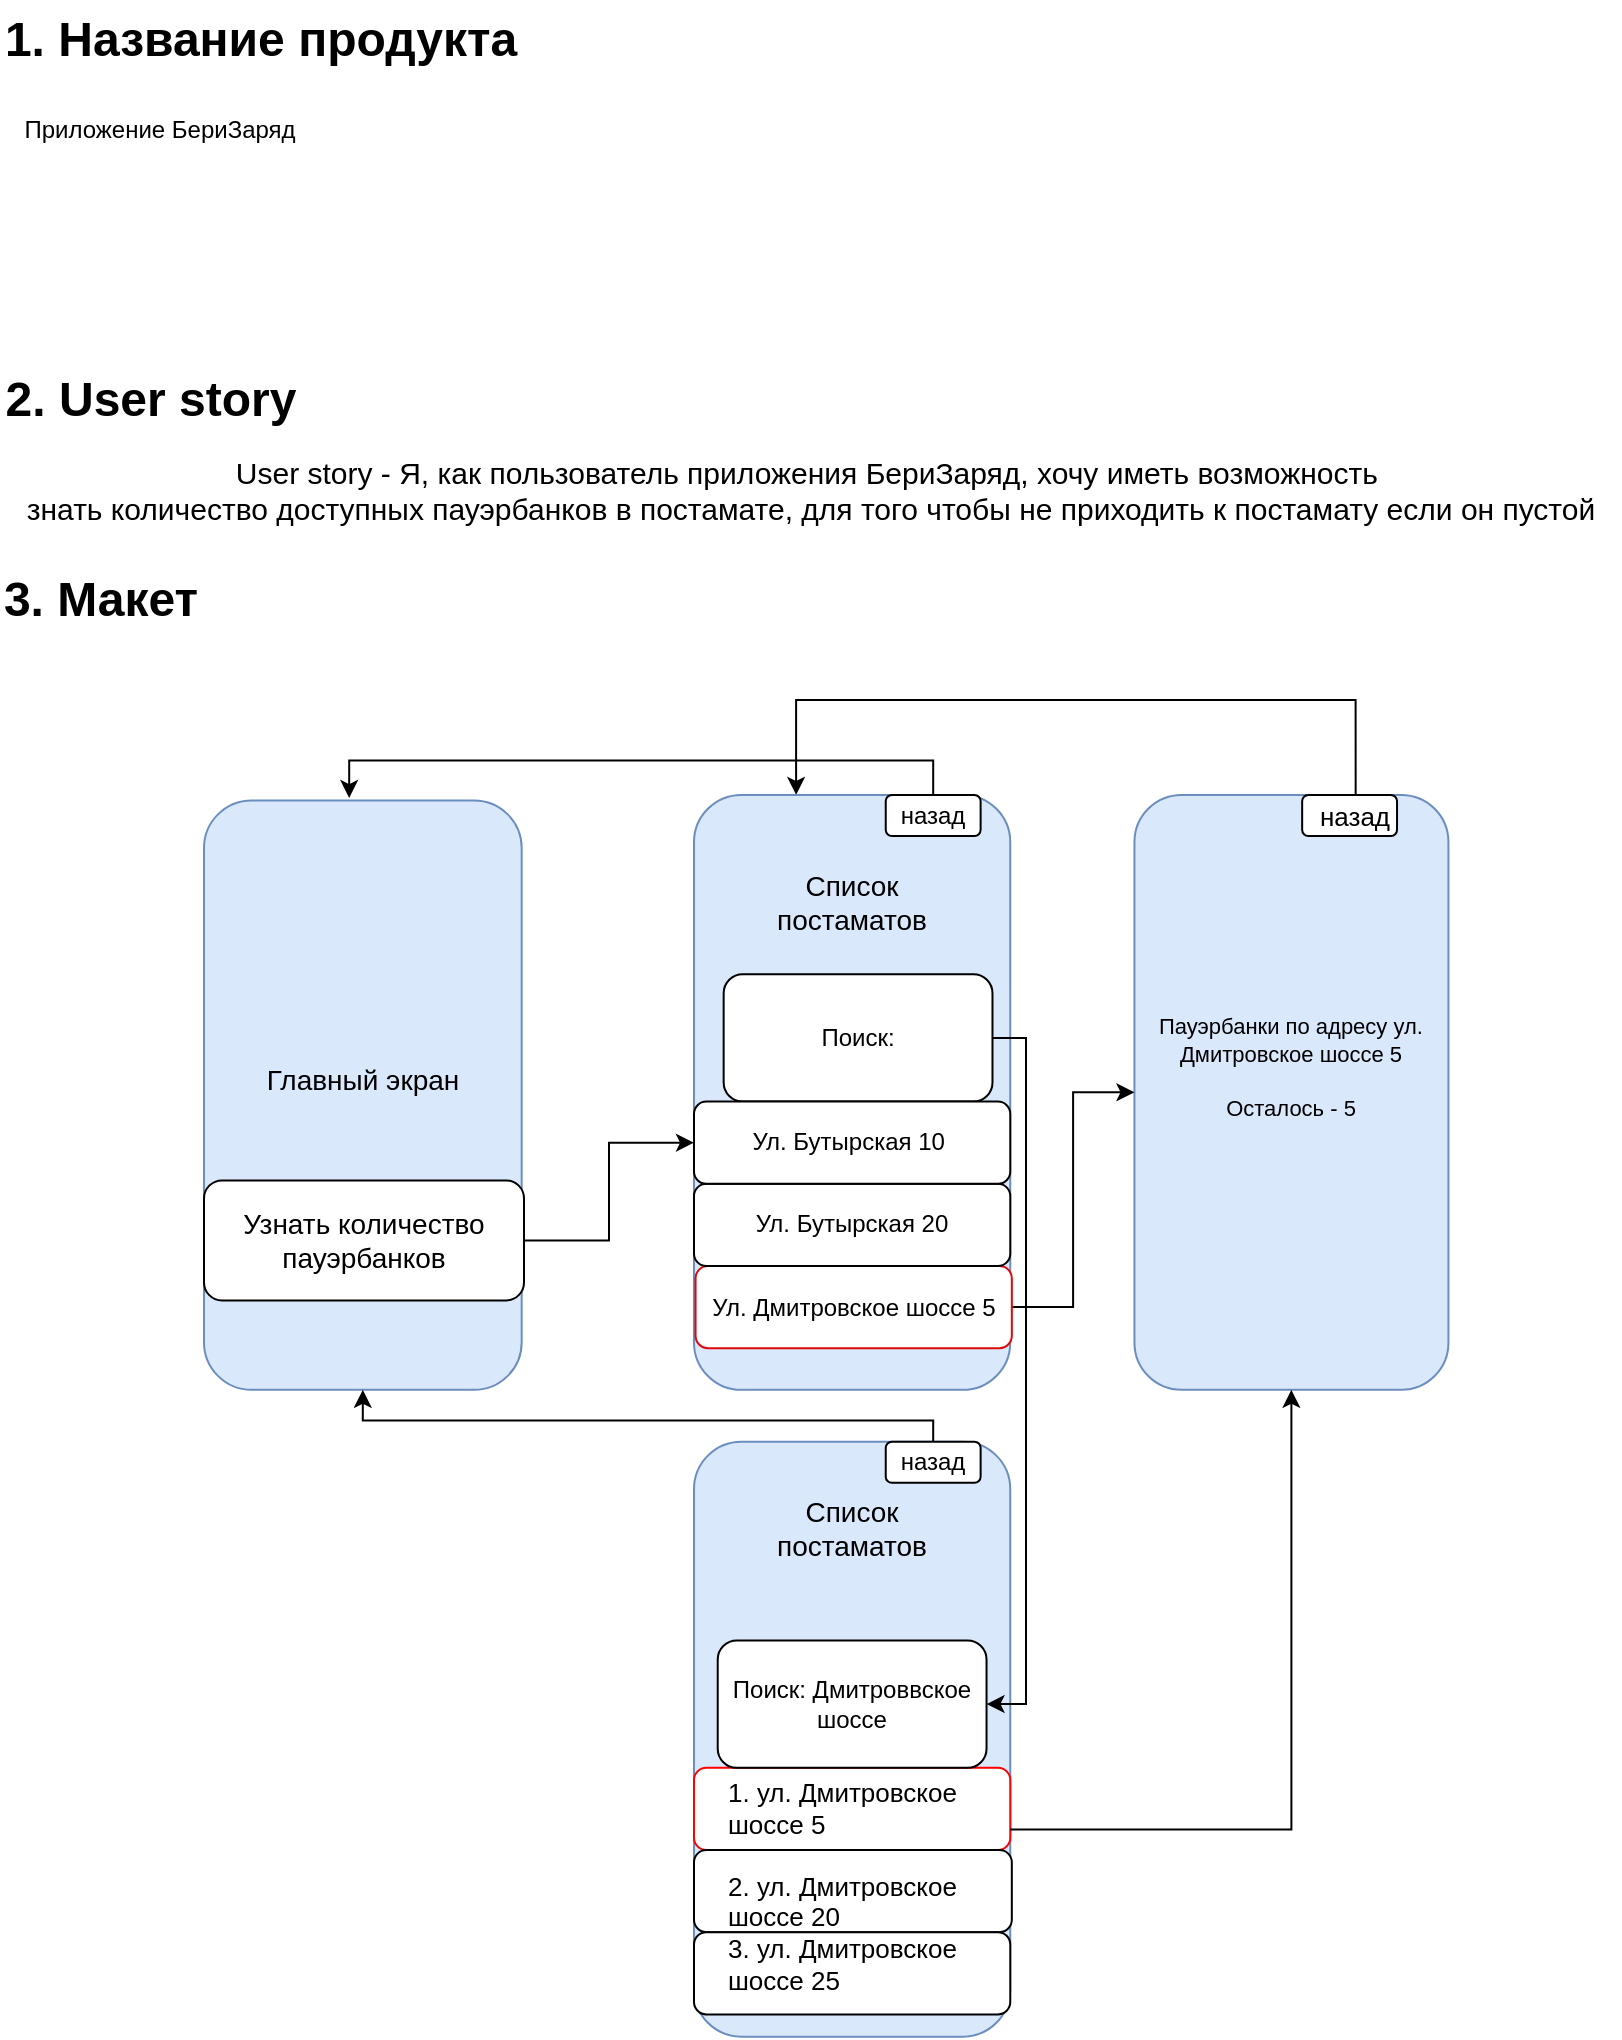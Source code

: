 <mxfile version="24.8.1" pages="3">
  <diagram name="макет" id="flQP20-5zX7BcdRE8flK">
    <mxGraphModel dx="1167" dy="731" grid="1" gridSize="10" guides="1" tooltips="1" connect="1" arrows="1" fold="1" page="1" pageScale="1" pageWidth="827" pageHeight="1169" math="0" shadow="0">
      <root>
        <mxCell id="0" />
        <mxCell id="1" parent="0" />
        <mxCell id="t8qjZ4TBIEZS-IhVKaN8-73" value="&lt;font style=&quot;font-size: 15px;&quot;&gt;User story -&amp;nbsp;Я, как пользователь приложения БериЗаряд, хочу иметь возможность&amp;nbsp;&lt;/font&gt;&lt;div style=&quot;font-size: 15px;&quot;&gt;&lt;font style=&quot;font-size: 15px;&quot;&gt;знать количество доступных пауэрбанков в постамате, для того чтобы не приходить к постамату если он пустой&lt;/font&gt;&lt;/div&gt;" style="text;html=1;align=center;verticalAlign=middle;resizable=0;points=[];autosize=1;strokeColor=none;fillColor=none;" parent="1" vertex="1">
          <mxGeometry y="219.998" width="810" height="50" as="geometry" />
        </mxCell>
        <mxCell id="t8qjZ4TBIEZS-IhVKaN8-66" style="edgeStyle=orthogonalEdgeStyle;rounded=0;orthogonalLoop=1;jettySize=auto;html=1;entryX=0.402;entryY=0.1;entryDx=0;entryDy=0;entryPerimeter=0;" parent="1" edge="1">
          <mxGeometry relative="1" as="geometry">
            <mxPoint x="258.034" y="551.632" as="sourcePoint" />
            <Array as="points">
              <mxPoint x="257.34" y="592.74" />
              <mxPoint x="258.719" y="592.74" />
            </Array>
          </mxGeometry>
        </mxCell>
        <mxCell id="rmnpl3BIKFiQcvx1D0ji-1" value="" style="group" vertex="1" connectable="0" parent="1">
          <mxGeometry x="102.0" y="350.003" width="622.217" height="668.344" as="geometry" />
        </mxCell>
        <mxCell id="BFzxL3VoHAQNAugTGAVR-2" value="&lt;div style=&quot;font-size: 14px;&quot;&gt;Главный экран&lt;/div&gt;&lt;div style=&quot;font-size: 14px;&quot;&gt;&lt;br&gt;&lt;/div&gt;" style="rounded=1;whiteSpace=wrap;html=1;fillColor=#dae8fc;strokeColor=#6c8ebf;" parent="rmnpl3BIKFiQcvx1D0ji-1" vertex="1">
          <mxGeometry y="50.187" width="158.84" height="294.74" as="geometry" />
        </mxCell>
        <mxCell id="BFzxL3VoHAQNAugTGAVR-13" value="" style="edgeStyle=orthogonalEdgeStyle;rounded=0;orthogonalLoop=1;jettySize=auto;html=1;" parent="rmnpl3BIKFiQcvx1D0ji-1" source="BFzxL3VoHAQNAugTGAVR-4" target="BFzxL3VoHAQNAugTGAVR-11" edge="1">
          <mxGeometry relative="1" as="geometry" />
        </mxCell>
        <mxCell id="BFzxL3VoHAQNAugTGAVR-4" value="&lt;font style=&quot;font-size: 14px;&quot;&gt;Узнать количество пауэрбанков&lt;/font&gt;" style="rounded=1;whiteSpace=wrap;html=1;" parent="rmnpl3BIKFiQcvx1D0ji-1" vertex="1">
          <mxGeometry x="5.684e-14" y="240.187" width="160" height="60" as="geometry" />
        </mxCell>
        <mxCell id="t8qjZ4TBIEZS-IhVKaN8-1" value="" style="rounded=1;whiteSpace=wrap;html=1;fillColor=#dae8fc;strokeColor=#6c8ebf;" parent="rmnpl3BIKFiQcvx1D0ji-1" vertex="1">
          <mxGeometry x="244.997" y="370.851" width="158.133" height="297.494" as="geometry" />
        </mxCell>
        <mxCell id="t8qjZ4TBIEZS-IhVKaN8-33" value="" style="rounded=1;whiteSpace=wrap;html=1;strokeColor=#FF0000;" parent="rmnpl3BIKFiQcvx1D0ji-1" vertex="1">
          <mxGeometry x="244.998" y="533.885" width="158.133" height="41.1" as="geometry" />
        </mxCell>
        <mxCell id="t8qjZ4TBIEZS-IhVKaN8-8" value="&lt;div style=&quot;font-size: 11px;&quot;&gt;&lt;font style=&quot;font-size: 11px;&quot;&gt;&lt;br&gt;&lt;/font&gt;&lt;/div&gt;&lt;font style=&quot;font-size: 11px;&quot;&gt;Пауэрбанки по адресу ул. Дмитровское шоссе 5&lt;/font&gt;&lt;div style=&quot;font-size: 11px;&quot;&gt;&lt;font style=&quot;font-size: 11px;&quot;&gt;&lt;span style=&quot;background-color: initial;&quot;&gt;&lt;br&gt;&lt;/span&gt;&lt;/font&gt;&lt;/div&gt;&lt;div style=&quot;font-size: 11px;&quot;&gt;&lt;font style=&quot;font-size: 11px;&quot;&gt;&lt;span style=&quot;background-color: initial;&quot;&gt;Осталось - 5&lt;/span&gt;&lt;br&gt;&lt;/font&gt;&lt;/div&gt;&lt;div style=&quot;font-size: 11px;&quot;&gt;&lt;font style=&quot;font-size: 11px;&quot;&gt;&lt;br&gt;&lt;/font&gt;&lt;/div&gt;&lt;div style=&quot;font-size: 11px;&quot;&gt;&lt;font style=&quot;font-size: 11px;&quot;&gt;&lt;br&gt;&lt;/font&gt;&lt;/div&gt;&lt;div style=&quot;font-size: 11px;&quot;&gt;&lt;font style=&quot;font-size: 11px;&quot;&gt;&lt;br&gt;&lt;/font&gt;&lt;/div&gt;" style="rounded=1;whiteSpace=wrap;html=1;fillColor=#dae8fc;strokeColor=#6c8ebf;" parent="rmnpl3BIKFiQcvx1D0ji-1" vertex="1">
          <mxGeometry x="465.23" y="47.437" width="156.987" height="297.494" as="geometry" />
        </mxCell>
        <mxCell id="t8qjZ4TBIEZS-IhVKaN8-26" value="&lt;font style=&quot;font-size: 14px;&quot;&gt;Список постаматов&lt;/font&gt;" style="text;html=1;align=center;verticalAlign=middle;whiteSpace=wrap;rounded=0;" parent="rmnpl3BIKFiQcvx1D0ji-1" vertex="1">
          <mxGeometry x="268.9" y="383.55" width="110.326" height="61.662" as="geometry" />
        </mxCell>
        <mxCell id="t8qjZ4TBIEZS-IhVKaN8-44" value="" style="rounded=1;whiteSpace=wrap;html=1;" parent="rmnpl3BIKFiQcvx1D0ji-1" vertex="1">
          <mxGeometry x="549.08" y="47.437" width="47.44" height="20.557" as="geometry" />
        </mxCell>
        <mxCell id="t8qjZ4TBIEZS-IhVKaN8-56" style="edgeStyle=orthogonalEdgeStyle;rounded=0;orthogonalLoop=1;jettySize=auto;html=1;exitX=0.5;exitY=0;exitDx=0;exitDy=0;" parent="rmnpl3BIKFiQcvx1D0ji-1" source="t8qjZ4TBIEZS-IhVKaN8-42" target="BFzxL3VoHAQNAugTGAVR-5" edge="1">
          <mxGeometry relative="1" as="geometry">
            <Array as="points">
              <mxPoint x="575.765" />
              <mxPoint x="296.067" />
            </Array>
          </mxGeometry>
        </mxCell>
        <mxCell id="t8qjZ4TBIEZS-IhVKaN8-42" value="&lt;font style=&quot;font-size: 13px;&quot;&gt;назад&lt;/font&gt;" style="text;html=1;align=center;verticalAlign=middle;whiteSpace=wrap;rounded=0;strokeWidth=2;" parent="rmnpl3BIKFiQcvx1D0ji-1" vertex="1">
          <mxGeometry x="555.147" y="47.437" width="41.372" height="20.554" as="geometry" />
        </mxCell>
        <mxCell id="qztZ1_po2IppHf0p68Rq-6" style="edgeStyle=orthogonalEdgeStyle;rounded=0;orthogonalLoop=1;jettySize=auto;html=1;exitX=1;exitY=0.75;exitDx=0;exitDy=0;" parent="rmnpl3BIKFiQcvx1D0ji-1" source="t8qjZ4TBIEZS-IhVKaN8-33" target="t8qjZ4TBIEZS-IhVKaN8-8" edge="1">
          <mxGeometry relative="1" as="geometry">
            <mxPoint x="460.0" y="195.187" as="targetPoint" />
          </mxGeometry>
        </mxCell>
        <mxCell id="qztZ1_po2IppHf0p68Rq-7" value="Поиск: Дмитроввское шоссе" style="rounded=1;whiteSpace=wrap;html=1;" parent="rmnpl3BIKFiQcvx1D0ji-1" vertex="1">
          <mxGeometry x="256.86" y="470.187" width="134.41" height="63.7" as="geometry" />
        </mxCell>
        <mxCell id="qztZ1_po2IppHf0p68Rq-8" value="" style="rounded=1;whiteSpace=wrap;html=1;" parent="rmnpl3BIKFiQcvx1D0ji-1" vertex="1">
          <mxGeometry x="245.0" y="574.987" width="158.91" height="41.1" as="geometry" />
        </mxCell>
        <mxCell id="t8qjZ4TBIEZS-IhVKaN8-37" value="" style="rounded=1;whiteSpace=wrap;html=1;" parent="rmnpl3BIKFiQcvx1D0ji-1" vertex="1">
          <mxGeometry x="245.0" y="616.086" width="158.133" height="41.1" as="geometry" />
        </mxCell>
        <mxCell id="t8qjZ4TBIEZS-IhVKaN8-27" value="&lt;div style=&quot;font-size: 13px;&quot;&gt;&lt;font style=&quot;font-size: 13px;&quot;&gt;&lt;br&gt;&lt;/font&gt;&lt;/div&gt;&lt;div style=&quot;font-size: 13px;&quot;&gt;&lt;font style=&quot;font-size: 13px;&quot;&gt;&lt;br&gt;&lt;/font&gt;&lt;/div&gt;&lt;font style=&quot;font-size: 13px;&quot;&gt;&lt;div&gt;&lt;font style=&quot;font-size: 13px;&quot;&gt;&lt;br&gt;&lt;/font&gt;&lt;/div&gt;&lt;div&gt;&lt;font style=&quot;font-size: 13px;&quot;&gt;&lt;br&gt;&lt;/font&gt;&lt;/div&gt;1. ул. Дмитровское шоссе 5&lt;/font&gt;&lt;div&gt;&lt;span style=&quot;font-size: 13px;&quot;&gt;&lt;br&gt;&lt;/span&gt;&lt;div&gt;&lt;div style=&quot;font-size: 13px;&quot;&gt;&lt;div style=&quot;&quot;&gt;&lt;font style=&quot;font-size: 13px;&quot;&gt;2. ул. Дмитровское шоссе 20&amp;nbsp;&lt;/font&gt;&lt;/div&gt;&lt;div style=&quot;&quot;&gt;&lt;font style=&quot;font-size: 13px;&quot;&gt;3. ул. Дмитровское шоссе 25&lt;/font&gt;&lt;/div&gt;&lt;/div&gt;&lt;/div&gt;&lt;/div&gt;" style="text;html=1;align=left;verticalAlign=middle;whiteSpace=wrap;rounded=0;" parent="rmnpl3BIKFiQcvx1D0ji-1" vertex="1">
          <mxGeometry x="259.83" y="541.034" width="128.483" height="41.111" as="geometry" />
        </mxCell>
        <mxCell id="BFzxL3VoHAQNAugTGAVR-5" value="" style="rounded=1;whiteSpace=wrap;html=1;fillColor=#dae8fc;strokeColor=#6c8ebf;" parent="rmnpl3BIKFiQcvx1D0ji-1" vertex="1">
          <mxGeometry x="244.997" y="47.437" width="158.133" height="297.494" as="geometry" />
        </mxCell>
        <mxCell id="BFzxL3VoHAQNAugTGAVR-6" value="&lt;font style=&quot;font-size: 14px;&quot;&gt;Список постаматов&lt;/font&gt;" style="text;html=1;align=center;verticalAlign=middle;whiteSpace=wrap;rounded=0;" parent="rmnpl3BIKFiQcvx1D0ji-1" vertex="1">
          <mxGeometry x="268.91" y="70.19" width="110.326" height="61.662" as="geometry" />
        </mxCell>
        <mxCell id="BFzxL3VoHAQNAugTGAVR-8" value="" style="edgeStyle=orthogonalEdgeStyle;rounded=0;orthogonalLoop=1;jettySize=auto;html=1;entryX=1;entryY=0.5;entryDx=0;entryDy=0;" parent="rmnpl3BIKFiQcvx1D0ji-1" source="BFzxL3VoHAQNAugTGAVR-7" target="qztZ1_po2IppHf0p68Rq-7" edge="1">
          <mxGeometry relative="1" as="geometry">
            <Array as="points">
              <mxPoint x="411.0" y="169.187" />
              <mxPoint x="411.0" y="502.187" />
            </Array>
          </mxGeometry>
        </mxCell>
        <mxCell id="BFzxL3VoHAQNAugTGAVR-7" value="Поиск:" style="rounded=1;whiteSpace=wrap;html=1;" parent="rmnpl3BIKFiQcvx1D0ji-1" vertex="1">
          <mxGeometry x="259.83" y="137.087" width="134.41" height="63.7" as="geometry" />
        </mxCell>
        <mxCell id="BFzxL3VoHAQNAugTGAVR-12" value="" style="edgeStyle=orthogonalEdgeStyle;rounded=0;orthogonalLoop=1;jettySize=auto;html=1;" parent="rmnpl3BIKFiQcvx1D0ji-1" source="BFzxL3VoHAQNAugTGAVR-9" target="t8qjZ4TBIEZS-IhVKaN8-8" edge="1">
          <mxGeometry relative="1" as="geometry" />
        </mxCell>
        <mxCell id="BFzxL3VoHAQNAugTGAVR-9" value="Ул. Дмитровское шоссе 5" style="rounded=1;whiteSpace=wrap;html=1;strokeColor=#dd0808;" parent="rmnpl3BIKFiQcvx1D0ji-1" vertex="1">
          <mxGeometry x="245.78" y="282.986" width="158.133" height="41.1" as="geometry" />
        </mxCell>
        <mxCell id="BFzxL3VoHAQNAugTGAVR-10" value="Ул. Бутырская 20" style="rounded=1;whiteSpace=wrap;html=1;" parent="rmnpl3BIKFiQcvx1D0ji-1" vertex="1">
          <mxGeometry x="245.0" y="241.886" width="158.133" height="41.1" as="geometry" />
        </mxCell>
        <mxCell id="BFzxL3VoHAQNAugTGAVR-11" value="Ул. Бутырская 10&amp;nbsp;" style="rounded=1;whiteSpace=wrap;html=1;" parent="rmnpl3BIKFiQcvx1D0ji-1" vertex="1">
          <mxGeometry x="245.0" y="200.786" width="158.133" height="41.1" as="geometry" />
        </mxCell>
        <mxCell id="tLcSrGZiV_zIqdfhGE3t-5" value="" style="edgeStyle=orthogonalEdgeStyle;rounded=0;orthogonalLoop=1;jettySize=auto;html=1;entryX=0.5;entryY=1;entryDx=0;entryDy=0;" parent="rmnpl3BIKFiQcvx1D0ji-1" source="tLcSrGZiV_zIqdfhGE3t-3" target="BFzxL3VoHAQNAugTGAVR-2" edge="1">
          <mxGeometry relative="1" as="geometry">
            <Array as="points">
              <mxPoint x="365.0" y="360.187" />
              <mxPoint x="79.0" y="360.187" />
            </Array>
          </mxGeometry>
        </mxCell>
        <mxCell id="tLcSrGZiV_zIqdfhGE3t-3" value="назад" style="rounded=1;whiteSpace=wrap;html=1;" parent="rmnpl3BIKFiQcvx1D0ji-1" vertex="1">
          <mxGeometry x="340.87" y="370.847" width="47.44" height="20.557" as="geometry" />
        </mxCell>
        <mxCell id="tLcSrGZiV_zIqdfhGE3t-7" value="" style="edgeStyle=orthogonalEdgeStyle;rounded=0;orthogonalLoop=1;jettySize=auto;html=1;entryX=0.457;entryY=-0.004;entryDx=0;entryDy=0;entryPerimeter=0;" parent="rmnpl3BIKFiQcvx1D0ji-1" source="tLcSrGZiV_zIqdfhGE3t-4" target="BFzxL3VoHAQNAugTGAVR-2" edge="1">
          <mxGeometry relative="1" as="geometry">
            <Array as="points">
              <mxPoint x="365.0" y="30.187" />
              <mxPoint x="73.0" y="30.187" />
            </Array>
          </mxGeometry>
        </mxCell>
        <mxCell id="tLcSrGZiV_zIqdfhGE3t-4" value="назад" style="rounded=1;whiteSpace=wrap;html=1;" parent="rmnpl3BIKFiQcvx1D0ji-1" vertex="1">
          <mxGeometry x="340.87" y="47.437" width="47.44" height="20.557" as="geometry" />
        </mxCell>
        <mxCell id="Br1FUBzmdqtPl8rDxSe1-2" value="1. Название продукта" style="text;strokeColor=none;fillColor=none;html=1;fontSize=24;fontStyle=1;verticalAlign=middle;align=center;" vertex="1" parent="1">
          <mxGeometry width="260" height="40" as="geometry" />
        </mxCell>
        <mxCell id="Br1FUBzmdqtPl8rDxSe1-3" value="Приложение БериЗаряд" style="text;html=1;align=center;verticalAlign=middle;whiteSpace=wrap;rounded=0;" vertex="1" parent="1">
          <mxGeometry y="50" width="160" height="30" as="geometry" />
        </mxCell>
        <mxCell id="Br1FUBzmdqtPl8rDxSe1-4" value="2. User story" style="text;strokeColor=none;fillColor=none;html=1;fontSize=24;fontStyle=1;verticalAlign=middle;align=center;" vertex="1" parent="1">
          <mxGeometry y="180" width="150" height="40" as="geometry" />
        </mxCell>
        <mxCell id="fNZQ2oAKBNBRq1AKYp4Q-1" value="3. Макет" style="text;strokeColor=none;fillColor=none;html=1;fontSize=24;fontStyle=1;verticalAlign=middle;align=center;" vertex="1" parent="1">
          <mxGeometry y="280" width="100" height="40" as="geometry" />
        </mxCell>
      </root>
    </mxGraphModel>
  </diagram>
  <diagram id="fh1CjbGDdU5sEiXmDEcf" name="UC">
    <mxGraphModel dx="1050" dy="658" grid="1" gridSize="10" guides="1" tooltips="1" connect="1" arrows="1" fold="1" page="1" pageScale="1" pageWidth="827" pageHeight="1169" math="0" shadow="0">
      <root>
        <mxCell id="0" />
        <mxCell id="1" parent="0" />
        <mxCell id="tjyob-ml_2jUHtPQMNYL-1" value="" style="shape=table;startSize=0;container=1;collapsible=0;childLayout=tableLayout;" parent="1" vertex="1">
          <mxGeometry x="81" y="90" width="600" height="660" as="geometry" />
        </mxCell>
        <mxCell id="tjyob-ml_2jUHtPQMNYL-2" value="" style="shape=tableRow;horizontal=0;startSize=0;swimlaneHead=0;swimlaneBody=0;strokeColor=inherit;top=0;left=0;bottom=0;right=0;collapsible=0;dropTarget=0;fillColor=none;points=[[0,0.5],[1,0.5]];portConstraint=eastwest;" parent="tjyob-ml_2jUHtPQMNYL-1" vertex="1">
          <mxGeometry width="600" height="40" as="geometry" />
        </mxCell>
        <mxCell id="tjyob-ml_2jUHtPQMNYL-3" value="&lt;b&gt;Заголовок&lt;/b&gt;" style="shape=partialRectangle;html=1;whiteSpace=wrap;connectable=0;strokeColor=inherit;overflow=hidden;fillColor=none;top=0;left=0;bottom=0;right=0;pointerEvents=1;" parent="tjyob-ml_2jUHtPQMNYL-2" vertex="1">
          <mxGeometry width="160" height="40" as="geometry">
            <mxRectangle width="160" height="40" as="alternateBounds" />
          </mxGeometry>
        </mxCell>
        <mxCell id="tjyob-ml_2jUHtPQMNYL-4" value="Проверка количества пауэрбанков в постамате" style="shape=partialRectangle;html=1;whiteSpace=wrap;connectable=0;strokeColor=inherit;overflow=hidden;fillColor=none;top=0;left=0;bottom=0;right=0;pointerEvents=1;spacingLeft=7;spacingRight=7;" parent="tjyob-ml_2jUHtPQMNYL-2" vertex="1">
          <mxGeometry x="160" width="440" height="40" as="geometry">
            <mxRectangle width="440" height="40" as="alternateBounds" />
          </mxGeometry>
        </mxCell>
        <mxCell id="tjyob-ml_2jUHtPQMNYL-5" value="" style="shape=tableRow;horizontal=0;startSize=0;swimlaneHead=0;swimlaneBody=0;strokeColor=inherit;top=0;left=0;bottom=0;right=0;collapsible=0;dropTarget=0;fillColor=none;points=[[0,0.5],[1,0.5]];portConstraint=eastwest;" parent="tjyob-ml_2jUHtPQMNYL-1" vertex="1">
          <mxGeometry y="40" width="600" height="40" as="geometry" />
        </mxCell>
        <mxCell id="tjyob-ml_2jUHtPQMNYL-6" value="&lt;b&gt;Акторы&lt;/b&gt;" style="shape=partialRectangle;html=1;whiteSpace=wrap;connectable=0;strokeColor=inherit;overflow=hidden;fillColor=none;top=0;left=0;bottom=0;right=0;pointerEvents=1;" parent="tjyob-ml_2jUHtPQMNYL-5" vertex="1">
          <mxGeometry width="160" height="40" as="geometry">
            <mxRectangle width="160" height="40" as="alternateBounds" />
          </mxGeometry>
        </mxCell>
        <mxCell id="tjyob-ml_2jUHtPQMNYL-7" value="Пользователь" style="shape=partialRectangle;html=1;whiteSpace=wrap;connectable=0;strokeColor=inherit;overflow=hidden;fillColor=none;top=0;left=0;bottom=0;right=0;pointerEvents=1;spacingLeft=7;spacingRight=7;" parent="tjyob-ml_2jUHtPQMNYL-5" vertex="1">
          <mxGeometry x="160" width="440" height="40" as="geometry">
            <mxRectangle width="440" height="40" as="alternateBounds" />
          </mxGeometry>
        </mxCell>
        <mxCell id="tjyob-ml_2jUHtPQMNYL-8" value="" style="shape=tableRow;horizontal=0;startSize=0;swimlaneHead=0;swimlaneBody=0;strokeColor=inherit;top=0;left=0;bottom=0;right=0;collapsible=0;dropTarget=0;fillColor=none;points=[[0,0.5],[1,0.5]];portConstraint=eastwest;" parent="tjyob-ml_2jUHtPQMNYL-1" vertex="1">
          <mxGeometry y="80" width="600" height="40" as="geometry" />
        </mxCell>
        <mxCell id="tjyob-ml_2jUHtPQMNYL-9" value="&lt;b&gt;Предусловие&lt;/b&gt;" style="shape=partialRectangle;html=1;whiteSpace=wrap;connectable=0;strokeColor=inherit;overflow=hidden;fillColor=none;top=0;left=0;bottom=0;right=0;pointerEvents=1;" parent="tjyob-ml_2jUHtPQMNYL-8" vertex="1">
          <mxGeometry width="160" height="40" as="geometry">
            <mxRectangle width="160" height="40" as="alternateBounds" />
          </mxGeometry>
        </mxCell>
        <mxCell id="tjyob-ml_2jUHtPQMNYL-10" value="Пользователь находится на Главном экране" style="shape=partialRectangle;html=1;whiteSpace=wrap;connectable=0;strokeColor=inherit;overflow=hidden;fillColor=none;top=0;left=0;bottom=0;right=0;pointerEvents=1;spacingLeft=7;spacingRight=7;" parent="tjyob-ml_2jUHtPQMNYL-8" vertex="1">
          <mxGeometry x="160" width="440" height="40" as="geometry">
            <mxRectangle width="440" height="40" as="alternateBounds" />
          </mxGeometry>
        </mxCell>
        <mxCell id="tjyob-ml_2jUHtPQMNYL-11" value="" style="shape=tableRow;horizontal=0;startSize=0;swimlaneHead=0;swimlaneBody=0;strokeColor=inherit;top=0;left=0;bottom=0;right=0;collapsible=0;dropTarget=0;fillColor=none;points=[[0,0.5],[1,0.5]];portConstraint=eastwest;" parent="tjyob-ml_2jUHtPQMNYL-1" vertex="1">
          <mxGeometry y="120" width="600" height="60" as="geometry" />
        </mxCell>
        <mxCell id="tjyob-ml_2jUHtPQMNYL-12" value="&lt;b&gt;Ограничения&lt;/b&gt;" style="shape=partialRectangle;html=1;whiteSpace=wrap;connectable=0;strokeColor=inherit;overflow=hidden;fillColor=none;top=0;left=0;bottom=0;right=0;pointerEvents=1;" parent="tjyob-ml_2jUHtPQMNYL-11" vertex="1">
          <mxGeometry width="160" height="60" as="geometry">
            <mxRectangle width="160" height="60" as="alternateBounds" />
          </mxGeometry>
        </mxCell>
        <mxCell id="tjyob-ml_2jUHtPQMNYL-13" value="На экране отображается&amp;nbsp; только 10 адресов." style="shape=partialRectangle;html=1;whiteSpace=wrap;connectable=0;strokeColor=inherit;overflow=hidden;fillColor=none;top=0;left=0;bottom=0;right=0;pointerEvents=1;spacingLeft=7;spacingRight=7;" parent="tjyob-ml_2jUHtPQMNYL-11" vertex="1">
          <mxGeometry x="160" width="440" height="60" as="geometry">
            <mxRectangle width="440" height="60" as="alternateBounds" />
          </mxGeometry>
        </mxCell>
        <mxCell id="tjyob-ml_2jUHtPQMNYL-14" value="" style="shape=tableRow;horizontal=0;startSize=0;swimlaneHead=0;swimlaneBody=0;strokeColor=inherit;top=0;left=0;bottom=0;right=0;collapsible=0;dropTarget=0;fillColor=none;points=[[0,0.5],[1,0.5]];portConstraint=eastwest;" parent="tjyob-ml_2jUHtPQMNYL-1" vertex="1">
          <mxGeometry y="180" width="600" height="40" as="geometry" />
        </mxCell>
        <mxCell id="tjyob-ml_2jUHtPQMNYL-15" value="&lt;b&gt;Триггер&lt;/b&gt;" style="shape=partialRectangle;html=1;whiteSpace=wrap;connectable=0;strokeColor=inherit;overflow=hidden;fillColor=none;top=0;left=0;bottom=0;right=0;pointerEvents=1;" parent="tjyob-ml_2jUHtPQMNYL-14" vertex="1">
          <mxGeometry width="160" height="40" as="geometry">
            <mxRectangle width="160" height="40" as="alternateBounds" />
          </mxGeometry>
        </mxCell>
        <mxCell id="tjyob-ml_2jUHtPQMNYL-16" value="Пользователь с главного экрана переходит к выбору адреса." style="shape=partialRectangle;html=1;whiteSpace=wrap;connectable=0;strokeColor=inherit;overflow=hidden;fillColor=none;top=0;left=0;bottom=0;right=0;pointerEvents=1;spacingLeft=7;spacingRight=7;" parent="tjyob-ml_2jUHtPQMNYL-14" vertex="1">
          <mxGeometry x="160" width="440" height="40" as="geometry">
            <mxRectangle width="440" height="40" as="alternateBounds" />
          </mxGeometry>
        </mxCell>
        <mxCell id="tjyob-ml_2jUHtPQMNYL-17" value="" style="shape=tableRow;horizontal=0;startSize=0;swimlaneHead=0;swimlaneBody=0;strokeColor=inherit;top=0;left=0;bottom=0;right=0;collapsible=0;dropTarget=0;fillColor=none;points=[[0,0.5],[1,0.5]];portConstraint=eastwest;" parent="tjyob-ml_2jUHtPQMNYL-1" vertex="1">
          <mxGeometry y="220" width="600" height="240" as="geometry" />
        </mxCell>
        <mxCell id="tjyob-ml_2jUHtPQMNYL-18" value="&lt;b&gt;Основной сценарий&lt;/b&gt;" style="shape=partialRectangle;html=1;whiteSpace=wrap;connectable=0;strokeColor=inherit;overflow=hidden;fillColor=none;top=0;left=0;bottom=0;right=0;pointerEvents=1;" parent="tjyob-ml_2jUHtPQMNYL-17" vertex="1">
          <mxGeometry width="160" height="240" as="geometry">
            <mxRectangle width="160" height="240" as="alternateBounds" />
          </mxGeometry>
        </mxCell>
        <mxCell id="tjyob-ml_2jUHtPQMNYL-19" value="&lt;ol style=&quot;text-align: left;&quot;&gt;&lt;li&gt;&lt;span style=&quot;background-color: initial;&quot;&gt;Система отображает список адресов и функцию поиска адреса.&lt;/span&gt;&lt;/li&gt;&lt;li&gt;&lt;span style=&quot;background-color: initial;&quot;&gt;Пользователь выбирает адрес.&lt;/span&gt;&lt;br&gt;&lt;/li&gt;&lt;li&gt;Система отображает количество пауэрбанков по данному адресу (экран 2).&lt;/li&gt;&lt;/ol&gt;&lt;span style=&quot;background-color: initial;&quot;&gt;&lt;div style=&quot;text-align: left;&quot;&gt;&lt;b style=&quot;font-weight: bold; background-color: initial;&quot;&gt;&lt;span style=&quot;white-space: pre;&quot;&gt;&#x9;&lt;/span&gt;&lt;/b&gt;&lt;b style=&quot;font-weight: bold; background-color: initial; text-align: center;&quot;&gt;Критерий успеха: &lt;/b&gt;&lt;span style=&quot;background-color: initial; text-align: center;&quot;&gt;отображение количества пауэрбанков в постамате&lt;/span&gt;&lt;span style=&quot;background-color: initial; text-align: center;&quot;&gt;&amp;nbsp;&lt;/span&gt;&lt;/div&gt;&lt;/span&gt;" style="shape=partialRectangle;html=1;whiteSpace=wrap;connectable=0;strokeColor=inherit;overflow=hidden;fillColor=none;top=0;left=0;bottom=0;right=0;pointerEvents=1;spacingLeft=7;spacingRight=7;" parent="tjyob-ml_2jUHtPQMNYL-17" vertex="1">
          <mxGeometry x="160" width="440" height="240" as="geometry">
            <mxRectangle width="440" height="240" as="alternateBounds" />
          </mxGeometry>
        </mxCell>
        <mxCell id="tjyob-ml_2jUHtPQMNYL-20" value="" style="shape=tableRow;horizontal=0;startSize=0;swimlaneHead=0;swimlaneBody=0;strokeColor=inherit;top=0;left=0;bottom=0;right=0;collapsible=0;dropTarget=0;fillColor=none;points=[[0,0.5],[1,0.5]];portConstraint=eastwest;" parent="tjyob-ml_2jUHtPQMNYL-1" vertex="1">
          <mxGeometry y="460" width="600" height="100" as="geometry" />
        </mxCell>
        <mxCell id="tjyob-ml_2jUHtPQMNYL-21" value="&lt;b&gt;Альтернативный сценарий&lt;/b&gt;" style="shape=partialRectangle;html=1;whiteSpace=wrap;connectable=0;strokeColor=inherit;overflow=hidden;fillColor=none;top=0;left=0;bottom=0;right=0;pointerEvents=1;" parent="tjyob-ml_2jUHtPQMNYL-20" vertex="1">
          <mxGeometry width="160" height="100" as="geometry">
            <mxRectangle width="160" height="100" as="alternateBounds" />
          </mxGeometry>
        </mxCell>
        <mxCell id="tjyob-ml_2jUHtPQMNYL-22" value="&lt;span style=&quot;white-space: pre;&quot;&gt;&#x9;&lt;/span&gt;2а.&amp;nbsp; Клиент в поисковой строке вводит адрес.&lt;div&gt;&lt;span style=&quot;white-space: pre;&quot;&gt;&#x9;&lt;/span&gt;-- Переход к 2 шагу основного сценария.&lt;br&gt;&lt;/div&gt;" style="shape=partialRectangle;html=1;whiteSpace=wrap;connectable=0;strokeColor=inherit;overflow=hidden;fillColor=none;top=0;left=0;bottom=0;right=0;pointerEvents=1;align=left;spacingLeft=7;spacingRight=7;" parent="tjyob-ml_2jUHtPQMNYL-20" vertex="1">
          <mxGeometry x="160" width="440" height="100" as="geometry">
            <mxRectangle width="440" height="100" as="alternateBounds" />
          </mxGeometry>
        </mxCell>
        <mxCell id="tjyob-ml_2jUHtPQMNYL-23" value="" style="shape=tableRow;horizontal=0;startSize=0;swimlaneHead=0;swimlaneBody=0;strokeColor=inherit;top=0;left=0;bottom=0;right=0;collapsible=0;dropTarget=0;fillColor=none;points=[[0,0.5],[1,0.5]];portConstraint=eastwest;" parent="tjyob-ml_2jUHtPQMNYL-1" vertex="1">
          <mxGeometry y="560" width="600" height="100" as="geometry" />
        </mxCell>
        <mxCell id="tjyob-ml_2jUHtPQMNYL-24" value="&lt;b&gt;Исключительный сценарий&lt;/b&gt;" style="shape=partialRectangle;html=1;whiteSpace=wrap;connectable=0;strokeColor=inherit;overflow=hidden;fillColor=none;top=0;left=0;bottom=0;right=0;pointerEvents=1;" parent="tjyob-ml_2jUHtPQMNYL-23" vertex="1">
          <mxGeometry width="160" height="100" as="geometry">
            <mxRectangle width="160" height="100" as="alternateBounds" />
          </mxGeometry>
        </mxCell>
        <mxCell id="tjyob-ml_2jUHtPQMNYL-25" value="&lt;div style=&quot;&quot;&gt;&lt;span style=&quot;background-color: initial;&quot;&gt;&lt;span style=&quot;white-space: pre;&quot;&gt;&#x9;&lt;/span&gt;1б. Пользователь ввел не существующий адрес, Система сказала что &lt;span style=&quot;white-space: pre;&quot;&gt;&#x9;&lt;/span&gt;он не существует.&amp;nbsp;&lt;/span&gt;&lt;/div&gt;" style="shape=partialRectangle;html=1;whiteSpace=wrap;connectable=0;strokeColor=inherit;overflow=hidden;fillColor=none;top=0;left=0;bottom=0;right=0;pointerEvents=1;spacingLeft=7;spacingRight=7;align=left;" parent="tjyob-ml_2jUHtPQMNYL-23" vertex="1">
          <mxGeometry x="160" width="440" height="100" as="geometry">
            <mxRectangle width="440" height="100" as="alternateBounds" />
          </mxGeometry>
        </mxCell>
        <mxCell id="gYD782MWj6cHbVFC6M_q-1" value="4. Use Case" style="text;strokeColor=none;fillColor=none;html=1;fontSize=24;fontStyle=1;verticalAlign=middle;align=center;" vertex="1" parent="1">
          <mxGeometry y="20" width="170" height="40" as="geometry" />
        </mxCell>
      </root>
    </mxGraphModel>
  </diagram>
  <diagram id="XECUoSR9C_f-UWu7jKKq" name="BPMN">
    <mxGraphModel dx="1500" dy="940" grid="1" gridSize="10" guides="1" tooltips="1" connect="1" arrows="1" fold="1" page="1" pageScale="1" pageWidth="827" pageHeight="1169" math="0" shadow="0">
      <root>
        <mxCell id="0" />
        <mxCell id="1" parent="0" />
        <mxCell id="sOAYtVnOEndxLi6fu_EX-1" value="Действия системы&amp;nbsp; &amp;nbsp; &amp;nbsp; &amp;nbsp; Действия пользователя" style="swimlane;horizontal=0;whiteSpace=wrap;html=1;swimlaneFillColor=default;" vertex="1" parent="1">
          <mxGeometry y="90" width="820" height="330" as="geometry">
            <mxRectangle y="70" width="40" height="160" as="alternateBounds" />
          </mxGeometry>
        </mxCell>
        <mxCell id="aY-Tzn2RVKH_4asbLmyV-4" value="" style="edgeStyle=orthogonalEdgeStyle;rounded=0;orthogonalLoop=1;jettySize=auto;html=1;" edge="1" parent="sOAYtVnOEndxLi6fu_EX-1" source="sOAYtVnOEndxLi6fu_EX-2" target="sOAYtVnOEndxLi6fu_EX-19">
          <mxGeometry relative="1" as="geometry" />
        </mxCell>
        <mxCell id="sOAYtVnOEndxLi6fu_EX-2" value="" style="ellipse;whiteSpace=wrap;html=1;aspect=fixed;" vertex="1" parent="sOAYtVnOEndxLi6fu_EX-1">
          <mxGeometry x="30" y="85" width="40" height="40" as="geometry" />
        </mxCell>
        <mxCell id="sOAYtVnOEndxLi6fu_EX-4" value="&lt;font style=&quot;font-size: 10px;&quot;&gt;Пользователь находится на главном экране&lt;/font&gt;" style="text;html=1;align=center;verticalAlign=middle;whiteSpace=wrap;rounded=0;" vertex="1" parent="sOAYtVnOEndxLi6fu_EX-1">
          <mxGeometry x="30" y="37.5" width="60" height="35" as="geometry" />
        </mxCell>
        <mxCell id="sOAYtVnOEndxLi6fu_EX-11" value="" style="edgeStyle=orthogonalEdgeStyle;rounded=0;orthogonalLoop=1;jettySize=auto;html=1;exitX=0.5;exitY=0;exitDx=0;exitDy=0;entryX=0;entryY=0.5;entryDx=0;entryDy=0;" edge="1" parent="sOAYtVnOEndxLi6fu_EX-1" source="sOAYtVnOEndxLi6fu_EX-19" target="sOAYtVnOEndxLi6fu_EX-10">
          <mxGeometry relative="1" as="geometry">
            <mxPoint x="160.0" y="135" as="sourcePoint" />
          </mxGeometry>
        </mxCell>
        <mxCell id="aY-Tzn2RVKH_4asbLmyV-5" style="edgeStyle=orthogonalEdgeStyle;rounded=0;orthogonalLoop=1;jettySize=auto;html=1;exitX=0.5;exitY=0;exitDx=0;exitDy=0;" edge="1" parent="sOAYtVnOEndxLi6fu_EX-1" source="sOAYtVnOEndxLi6fu_EX-7">
          <mxGeometry relative="1" as="geometry">
            <mxPoint x="120" y="60" as="targetPoint" />
          </mxGeometry>
        </mxCell>
        <mxCell id="sOAYtVnOEndxLi6fu_EX-7" value="&lt;font style=&quot;font-size: 10px;&quot;&gt;Есть подходящий адрес?&lt;/font&gt;" style="text;html=1;align=center;verticalAlign=middle;whiteSpace=wrap;rounded=0;" vertex="1" parent="sOAYtVnOEndxLi6fu_EX-1">
          <mxGeometry x="90" y="60" width="60" height="40" as="geometry" />
        </mxCell>
        <mxCell id="sOAYtVnOEndxLi6fu_EX-32" value="" style="edgeStyle=orthogonalEdgeStyle;rounded=0;orthogonalLoop=1;jettySize=auto;html=1;" edge="1" parent="sOAYtVnOEndxLi6fu_EX-1" source="sOAYtVnOEndxLi6fu_EX-8" target="sOAYtVnOEndxLi6fu_EX-31">
          <mxGeometry relative="1" as="geometry" />
        </mxCell>
        <mxCell id="sOAYtVnOEndxLi6fu_EX-8" value="&lt;font style=&quot;font-size: 10px;&quot;&gt;Адрес есть в списке&lt;/font&gt;" style="rounded=1;whiteSpace=wrap;html=1;" vertex="1" parent="sOAYtVnOEndxLi6fu_EX-1">
          <mxGeometry x="270" y="130" width="120" height="30" as="geometry" />
        </mxCell>
        <mxCell id="sOAYtVnOEndxLi6fu_EX-14" value="" style="edgeStyle=orthogonalEdgeStyle;rounded=0;orthogonalLoop=1;jettySize=auto;html=1;entryX=0;entryY=0.5;entryDx=0;entryDy=0;" edge="1" parent="sOAYtVnOEndxLi6fu_EX-1" source="sOAYtVnOEndxLi6fu_EX-10" target="sOAYtVnOEndxLi6fu_EX-23">
          <mxGeometry relative="1" as="geometry">
            <mxPoint x="480" y="90" as="targetPoint" />
          </mxGeometry>
        </mxCell>
        <mxCell id="sOAYtVnOEndxLi6fu_EX-10" value="&lt;font style=&quot;font-size: 10px;&quot;&gt;Адреса нет в списке, пользователь вводит его в ручную&lt;/font&gt;" style="rounded=1;whiteSpace=wrap;html=1;" vertex="1" parent="sOAYtVnOEndxLi6fu_EX-1">
          <mxGeometry x="270" y="45" width="100" height="40" as="geometry" />
        </mxCell>
        <mxCell id="sOAYtVnOEndxLi6fu_EX-18" value="&lt;font style=&quot;font-size: 10px;&quot;&gt;Существует адрес?&amp;nbsp;&lt;/font&gt;" style="text;html=1;align=center;verticalAlign=middle;whiteSpace=wrap;rounded=0;" vertex="1" parent="sOAYtVnOEndxLi6fu_EX-1">
          <mxGeometry x="393" y="30" width="67" height="30" as="geometry" />
        </mxCell>
        <mxCell id="sOAYtVnOEndxLi6fu_EX-22" style="edgeStyle=orthogonalEdgeStyle;rounded=0;orthogonalLoop=1;jettySize=auto;html=1;entryX=0;entryY=0.75;entryDx=0;entryDy=0;exitX=0.5;exitY=1;exitDx=0;exitDy=0;" edge="1" parent="sOAYtVnOEndxLi6fu_EX-1" source="sOAYtVnOEndxLi6fu_EX-19" target="sOAYtVnOEndxLi6fu_EX-8">
          <mxGeometry relative="1" as="geometry" />
        </mxCell>
        <mxCell id="sOAYtVnOEndxLi6fu_EX-19" value="" style="shape=mxgraph.bpmn.gateway2;line=vertical;whiteSpace=wrap;html=1;backgroundOutline=1;points=[[0.25,0.25,0],[0.5,0,0],[0.75,0.25,0],[1,0.5,0],[0.75,0.75,0],[0.5,1,0],[0.25,0.75,0],[0,0.5,0]];verticalLabelPosition=bottom;labelBackgroundColor=#ffffff;verticalAlign=top;perimeter=rhombusPerimeter;outlineConnect=0;outline=none;symbol=none;gwType=exclusive;" vertex="1" parent="sOAYtVnOEndxLi6fu_EX-1">
          <mxGeometry x="140" y="85" width="43" height="40" as="geometry" />
        </mxCell>
        <mxCell id="sOAYtVnOEndxLi6fu_EX-27" style="edgeStyle=orthogonalEdgeStyle;rounded=0;orthogonalLoop=1;jettySize=auto;html=1;entryX=0;entryY=0.5;entryDx=0;entryDy=0;exitX=0.5;exitY=0;exitDx=0;exitDy=0;entryPerimeter=0;" edge="1" parent="sOAYtVnOEndxLi6fu_EX-1" source="sOAYtVnOEndxLi6fu_EX-23" target="sOAYtVnOEndxLi6fu_EX-43">
          <mxGeometry relative="1" as="geometry">
            <mxPoint x="565" y="25" as="targetPoint" />
            <Array as="points">
              <mxPoint x="505" y="25" />
            </Array>
          </mxGeometry>
        </mxCell>
        <mxCell id="sOAYtVnOEndxLi6fu_EX-33" value="" style="edgeStyle=orthogonalEdgeStyle;rounded=0;orthogonalLoop=1;jettySize=auto;html=1;" edge="1" parent="sOAYtVnOEndxLi6fu_EX-1" source="sOAYtVnOEndxLi6fu_EX-23" target="sOAYtVnOEndxLi6fu_EX-31">
          <mxGeometry relative="1" as="geometry" />
        </mxCell>
        <mxCell id="sOAYtVnOEndxLi6fu_EX-23" value="" style="shape=mxgraph.bpmn.gateway2;line=vertical;whiteSpace=wrap;html=1;backgroundOutline=1;points=[[0.25,0.25,0],[0.5,0,0],[0.75,0.25,0],[1,0.5,0],[0.75,0.75,0],[0.5,1,0],[0.25,0.75,0],[0,0.5,0]];verticalLabelPosition=bottom;labelBackgroundColor=#ffffff;verticalAlign=top;perimeter=rhombusPerimeter;outlineConnect=0;outline=none;symbol=none;gwType=exclusive;" vertex="1" parent="sOAYtVnOEndxLi6fu_EX-1">
          <mxGeometry x="483.5" y="45" width="43" height="40" as="geometry" />
        </mxCell>
        <mxCell id="sOAYtVnOEndxLi6fu_EX-28" value="&lt;span style=&quot;font-size: 10px;&quot;&gt;Несуществующий адрес&lt;/span&gt;" style="text;html=1;align=center;verticalAlign=middle;whiteSpace=wrap;rounded=0;" vertex="1" parent="sOAYtVnOEndxLi6fu_EX-1">
          <mxGeometry x="540" y="40" width="80" height="40" as="geometry" />
        </mxCell>
        <mxCell id="sOAYtVnOEndxLi6fu_EX-29" value="&lt;font style=&quot;font-size: 10px;&quot;&gt;нет&lt;/font&gt;" style="text;html=1;align=center;verticalAlign=middle;whiteSpace=wrap;rounded=0;" vertex="1" parent="sOAYtVnOEndxLi6fu_EX-1">
          <mxGeometry x="200" y="50" width="47" height="20" as="geometry" />
        </mxCell>
        <mxCell id="sOAYtVnOEndxLi6fu_EX-30" value="&lt;font style=&quot;font-size: 10px;&quot;&gt;да&lt;/font&gt;" style="text;html=1;align=center;verticalAlign=middle;whiteSpace=wrap;rounded=0;" vertex="1" parent="sOAYtVnOEndxLi6fu_EX-1">
          <mxGeometry x="200" y="135" width="40" height="20" as="geometry" />
        </mxCell>
        <mxCell id="aY-Tzn2RVKH_4asbLmyV-7" value="" style="edgeStyle=orthogonalEdgeStyle;rounded=0;orthogonalLoop=1;jettySize=auto;html=1;" edge="1" parent="sOAYtVnOEndxLi6fu_EX-1" source="sOAYtVnOEndxLi6fu_EX-31" target="sOAYtVnOEndxLi6fu_EX-44">
          <mxGeometry relative="1" as="geometry" />
        </mxCell>
        <mxCell id="sOAYtVnOEndxLi6fu_EX-31" value="&lt;font style=&quot;font-size: 10px;&quot;&gt;Выбор адреса&lt;/font&gt;" style="whiteSpace=wrap;html=1;rounded=1;" vertex="1" parent="sOAYtVnOEndxLi6fu_EX-1">
          <mxGeometry x="460" y="125" width="90" height="40" as="geometry" />
        </mxCell>
        <mxCell id="sOAYtVnOEndxLi6fu_EX-35" value="&lt;font style=&quot;font-size: 10px;&quot;&gt;нет&lt;/font&gt;" style="text;html=1;align=center;verticalAlign=middle;whiteSpace=wrap;rounded=0;" vertex="1" parent="sOAYtVnOEndxLi6fu_EX-1">
          <mxGeometry x="503" width="47" height="20" as="geometry" />
        </mxCell>
        <mxCell id="sOAYtVnOEndxLi6fu_EX-36" value="&lt;font style=&quot;font-size: 10px;&quot;&gt;да&lt;/font&gt;" style="text;html=1;align=center;verticalAlign=middle;whiteSpace=wrap;rounded=0;" vertex="1" parent="sOAYtVnOEndxLi6fu_EX-1">
          <mxGeometry x="463" y="85" width="40" height="20" as="geometry" />
        </mxCell>
        <mxCell id="sOAYtVnOEndxLi6fu_EX-41" value="&lt;font style=&quot;font-size: 10px;&quot;&gt;Отображение количества пауэрбанков&lt;/font&gt;" style="text;html=1;align=center;verticalAlign=middle;whiteSpace=wrap;rounded=0;" vertex="1" parent="sOAYtVnOEndxLi6fu_EX-1">
          <mxGeometry x="468.75" y="280" width="72.5" height="40" as="geometry" />
        </mxCell>
        <mxCell id="sOAYtVnOEndxLi6fu_EX-43" value="" style="points=[[0.145,0.145,0],[0.5,0,0],[0.855,0.145,0],[1,0.5,0],[0.855,0.855,0],[0.5,1,0],[0.145,0.855,0],[0,0.5,0]];shape=mxgraph.bpmn.event;html=1;verticalLabelPosition=bottom;labelBackgroundColor=#ffffff;verticalAlign=top;align=center;perimeter=ellipsePerimeter;outlineConnect=0;aspect=fixed;outline=end;symbol=error;" vertex="1" parent="sOAYtVnOEndxLi6fu_EX-1">
          <mxGeometry x="560" y="10" width="30" height="30" as="geometry" />
        </mxCell>
        <mxCell id="sOAYtVnOEndxLi6fu_EX-44" value="" style="points=[[0.145,0.145,0],[0.5,0,0],[0.855,0.145,0],[1,0.5,0],[0.855,0.855,0],[0.5,1,0],[0.145,0.855,0],[0,0.5,0]];shape=mxgraph.bpmn.event;html=1;verticalLabelPosition=bottom;labelBackgroundColor=#ffffff;verticalAlign=top;align=center;perimeter=ellipsePerimeter;outlineConnect=0;aspect=fixed;outline=end;symbol=terminate2;" vertex="1" parent="sOAYtVnOEndxLi6fu_EX-1">
          <mxGeometry x="490" y="250" width="30" height="30" as="geometry" />
        </mxCell>
        <mxCell id="aY-Tzn2RVKH_4asbLmyV-1" value="" style="endArrow=none;html=1;rounded=0;exitX=0.012;exitY=0.727;exitDx=0;exitDy=0;exitPerimeter=0;" edge="1" parent="sOAYtVnOEndxLi6fu_EX-1" target="sOAYtVnOEndxLi6fu_EX-1">
          <mxGeometry width="50" height="50" relative="1" as="geometry">
            <mxPoint x="3.197e-14" y="239.91" as="sourcePoint" />
            <mxPoint x="20" y="240" as="targetPoint" />
          </mxGeometry>
        </mxCell>
        <mxCell id="yll2RVDEtJYdUxgUAji1-1" value="" style="line;strokeWidth=2;html=1;" vertex="1" parent="sOAYtVnOEndxLi6fu_EX-1">
          <mxGeometry x="23" y="180" width="797" height="10" as="geometry" />
        </mxCell>
        <mxCell id="tBGuDdYr-igpt1zFvR5A-1" value="5. BPMN" style="text;strokeColor=none;fillColor=none;html=1;fontSize=24;fontStyle=1;verticalAlign=middle;align=center;" vertex="1" parent="1">
          <mxGeometry y="20" width="100" height="40" as="geometry" />
        </mxCell>
      </root>
    </mxGraphModel>
  </diagram>
</mxfile>
